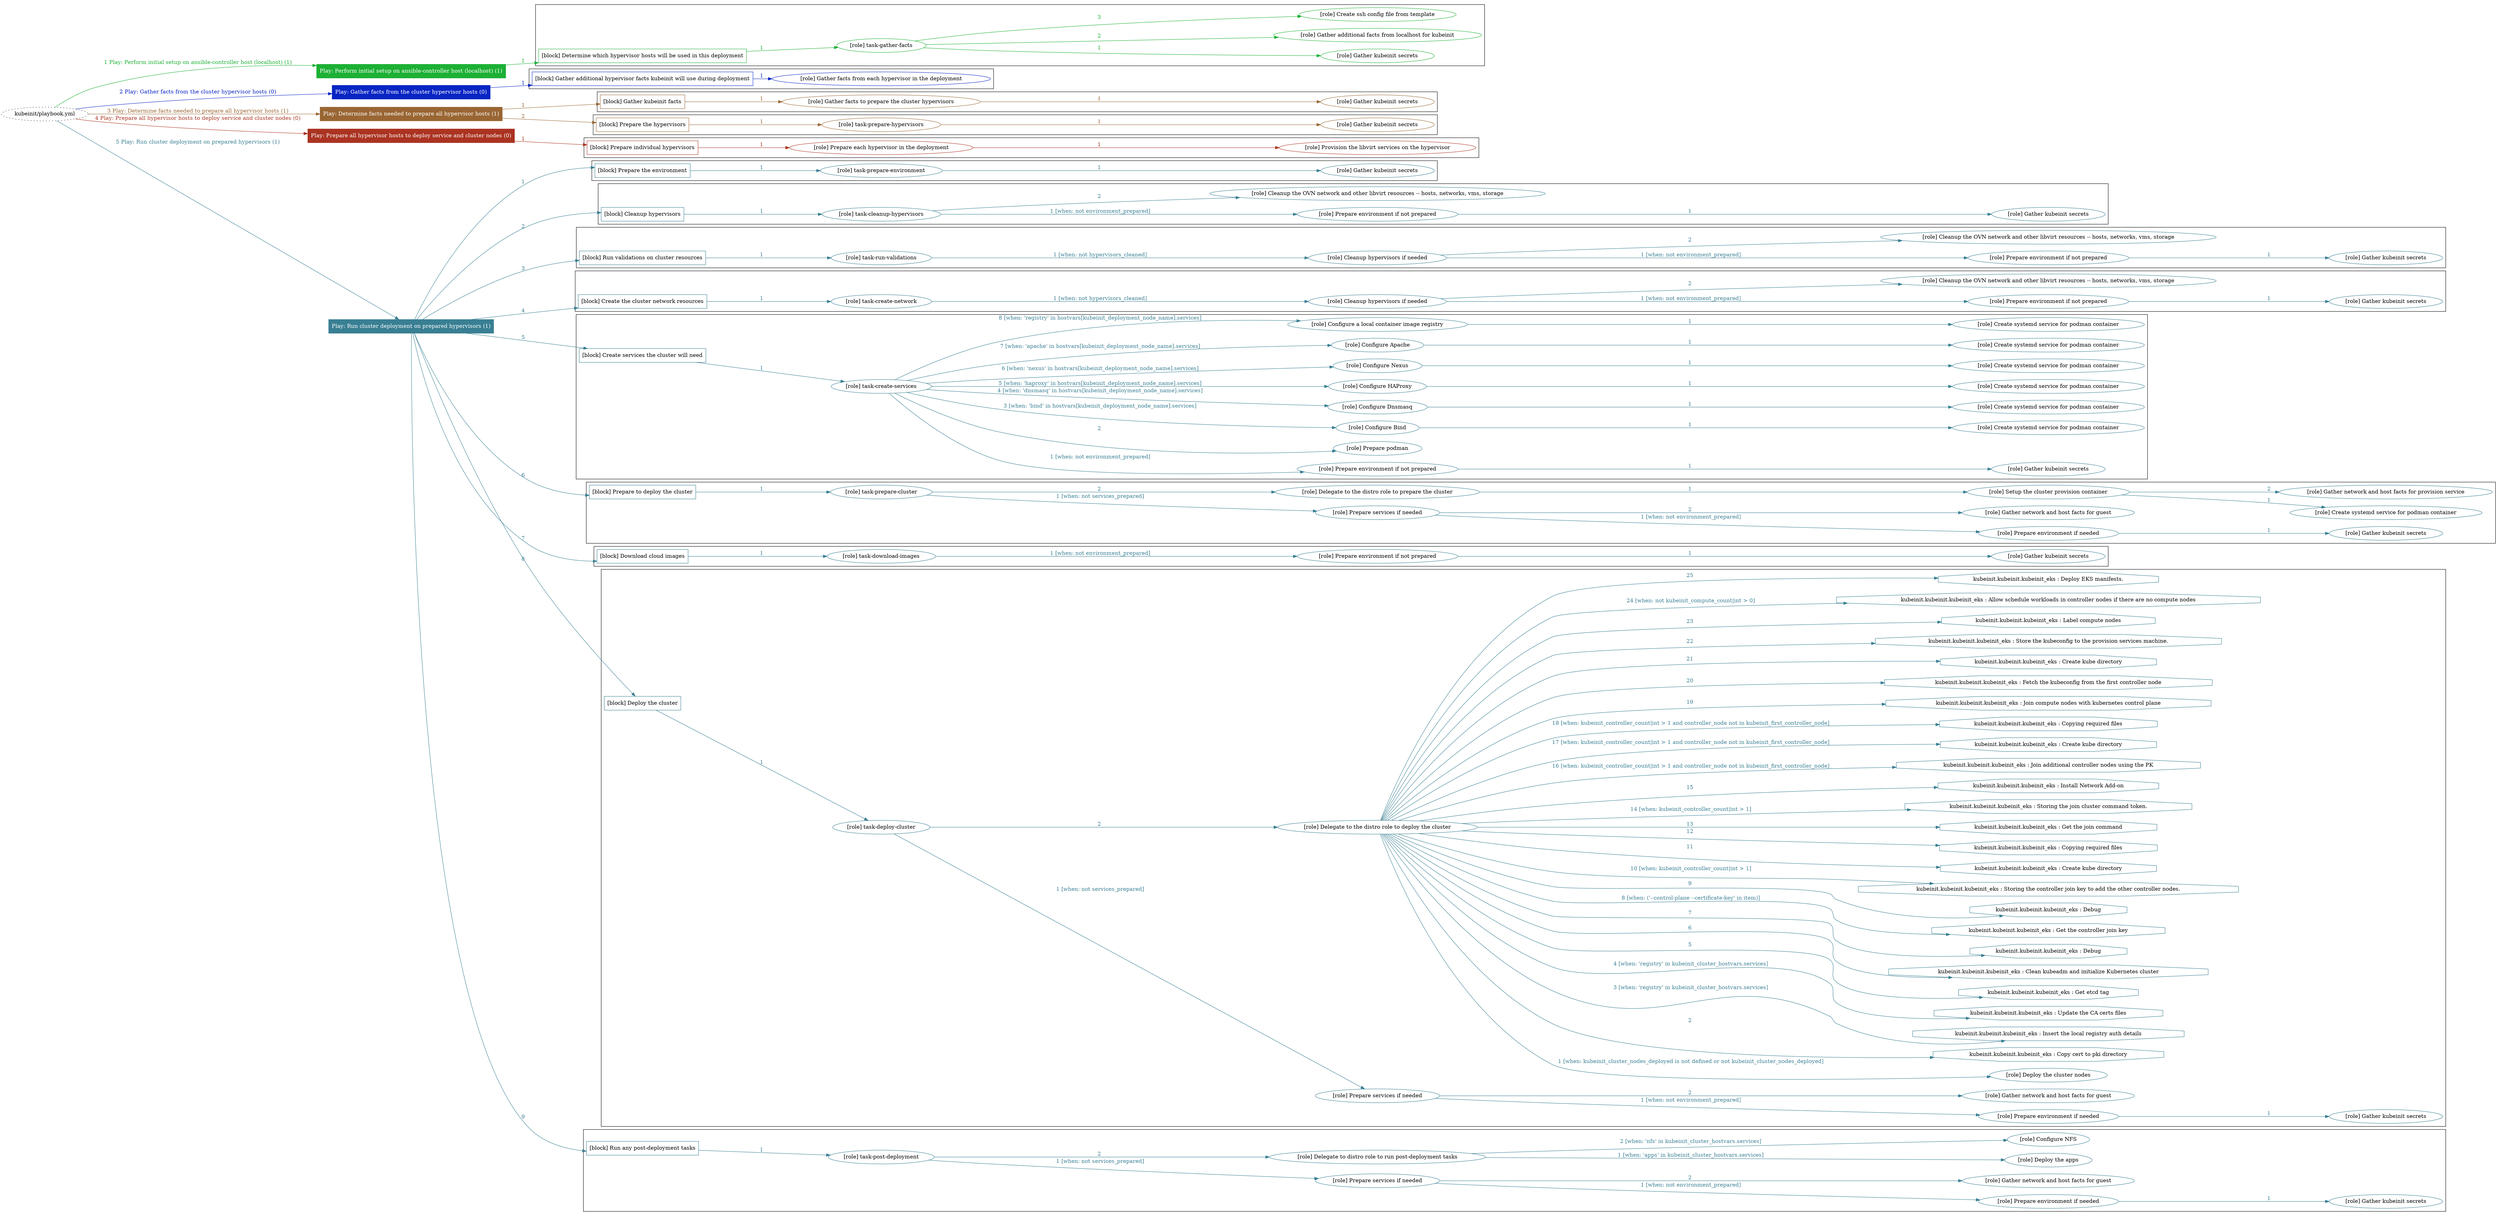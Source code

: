 digraph {
	graph [concentrate=true ordering=in rankdir=LR ratio=fill]
	edge [esep=5 sep=10]
	"kubeinit/playbook.yml" [URL="/home/runner/work/kubeinit/kubeinit/kubeinit/playbook.yml" id=playbook_fd6dfd37 style=dotted]
	"kubeinit/playbook.yml" -> play_24469ebd [label="1 Play: Perform initial setup on ansible-controller host (localhost) (1)" color="#1cb034" fontcolor="#1cb034" id=edge_play_24469ebd labeltooltip="1 Play: Perform initial setup on ansible-controller host (localhost) (1)" tooltip="1 Play: Perform initial setup on ansible-controller host (localhost) (1)"]
	subgraph "Play: Perform initial setup on ansible-controller host (localhost) (1)" {
		play_24469ebd [label="Play: Perform initial setup on ansible-controller host (localhost) (1)" URL="/home/runner/work/kubeinit/kubeinit/kubeinit/playbook.yml" color="#1cb034" fontcolor="#ffffff" id=play_24469ebd shape=box style=filled tooltip=localhost]
		play_24469ebd -> block_7f670a65 [label=1 color="#1cb034" fontcolor="#1cb034" id=edge_block_7f670a65 labeltooltip=1 tooltip=1]
		subgraph cluster_block_7f670a65 {
			block_7f670a65 [label="[block] Determine which hypervisor hosts will be used in this deployment" URL="/home/runner/work/kubeinit/kubeinit/kubeinit/playbook.yml" color="#1cb034" id=block_7f670a65 labeltooltip="Determine which hypervisor hosts will be used in this deployment" shape=box tooltip="Determine which hypervisor hosts will be used in this deployment"]
			block_7f670a65 -> role_4f972302 [label="1 " color="#1cb034" fontcolor="#1cb034" id=edge_role_4f972302 labeltooltip="1 " tooltip="1 "]
			subgraph "task-gather-facts" {
				role_4f972302 [label="[role] task-gather-facts" URL="/home/runner/work/kubeinit/kubeinit/kubeinit/playbook.yml" color="#1cb034" id=role_4f972302 tooltip="task-gather-facts"]
				role_4f972302 -> role_2ecd1cad [label="1 " color="#1cb034" fontcolor="#1cb034" id=edge_role_2ecd1cad labeltooltip="1 " tooltip="1 "]
				subgraph "Gather kubeinit secrets" {
					role_2ecd1cad [label="[role] Gather kubeinit secrets" URL="/home/runner/.ansible/collections/ansible_collections/kubeinit/kubeinit/roles/kubeinit_prepare/tasks/build_hypervisors_group.yml" color="#1cb034" id=role_2ecd1cad tooltip="Gather kubeinit secrets"]
				}
				role_4f972302 -> role_1745a536 [label="2 " color="#1cb034" fontcolor="#1cb034" id=edge_role_1745a536 labeltooltip="2 " tooltip="2 "]
				subgraph "Gather additional facts from localhost for kubeinit" {
					role_1745a536 [label="[role] Gather additional facts from localhost for kubeinit" URL="/home/runner/.ansible/collections/ansible_collections/kubeinit/kubeinit/roles/kubeinit_prepare/tasks/build_hypervisors_group.yml" color="#1cb034" id=role_1745a536 tooltip="Gather additional facts from localhost for kubeinit"]
				}
				role_4f972302 -> role_f6afb91a [label="3 " color="#1cb034" fontcolor="#1cb034" id=edge_role_f6afb91a labeltooltip="3 " tooltip="3 "]
				subgraph "Create ssh config file from template" {
					role_f6afb91a [label="[role] Create ssh config file from template" URL="/home/runner/.ansible/collections/ansible_collections/kubeinit/kubeinit/roles/kubeinit_prepare/tasks/build_hypervisors_group.yml" color="#1cb034" id=role_f6afb91a tooltip="Create ssh config file from template"]
				}
			}
		}
	}
	"kubeinit/playbook.yml" -> play_d7975afb [label="2 Play: Gather facts from the cluster hypervisor hosts (0)" color="#0825c4" fontcolor="#0825c4" id=edge_play_d7975afb labeltooltip="2 Play: Gather facts from the cluster hypervisor hosts (0)" tooltip="2 Play: Gather facts from the cluster hypervisor hosts (0)"]
	subgraph "Play: Gather facts from the cluster hypervisor hosts (0)" {
		play_d7975afb [label="Play: Gather facts from the cluster hypervisor hosts (0)" URL="/home/runner/work/kubeinit/kubeinit/kubeinit/playbook.yml" color="#0825c4" fontcolor="#ffffff" id=play_d7975afb shape=box style=filled tooltip="Play: Gather facts from the cluster hypervisor hosts (0)"]
		play_d7975afb -> block_fb7ec3d8 [label=1 color="#0825c4" fontcolor="#0825c4" id=edge_block_fb7ec3d8 labeltooltip=1 tooltip=1]
		subgraph cluster_block_fb7ec3d8 {
			block_fb7ec3d8 [label="[block] Gather additional hypervisor facts kubeinit will use during deployment" URL="/home/runner/work/kubeinit/kubeinit/kubeinit/playbook.yml" color="#0825c4" id=block_fb7ec3d8 labeltooltip="Gather additional hypervisor facts kubeinit will use during deployment" shape=box tooltip="Gather additional hypervisor facts kubeinit will use during deployment"]
			block_fb7ec3d8 -> role_07b0d2f4 [label="1 " color="#0825c4" fontcolor="#0825c4" id=edge_role_07b0d2f4 labeltooltip="1 " tooltip="1 "]
			subgraph "Gather facts from each hypervisor in the deployment" {
				role_07b0d2f4 [label="[role] Gather facts from each hypervisor in the deployment" URL="/home/runner/work/kubeinit/kubeinit/kubeinit/playbook.yml" color="#0825c4" id=role_07b0d2f4 tooltip="Gather facts from each hypervisor in the deployment"]
			}
		}
	}
	"kubeinit/playbook.yml" -> play_6a4704d6 [label="3 Play: Determine facts needed to prepare all hypervisor hosts (1)" color="#996633" fontcolor="#996633" id=edge_play_6a4704d6 labeltooltip="3 Play: Determine facts needed to prepare all hypervisor hosts (1)" tooltip="3 Play: Determine facts needed to prepare all hypervisor hosts (1)"]
	subgraph "Play: Determine facts needed to prepare all hypervisor hosts (1)" {
		play_6a4704d6 [label="Play: Determine facts needed to prepare all hypervisor hosts (1)" URL="/home/runner/work/kubeinit/kubeinit/kubeinit/playbook.yml" color="#996633" fontcolor="#ffffff" id=play_6a4704d6 shape=box style=filled tooltip=localhost]
		play_6a4704d6 -> block_3596173c [label=1 color="#996633" fontcolor="#996633" id=edge_block_3596173c labeltooltip=1 tooltip=1]
		subgraph cluster_block_3596173c {
			block_3596173c [label="[block] Gather kubeinit facts" URL="/home/runner/work/kubeinit/kubeinit/kubeinit/playbook.yml" color="#996633" id=block_3596173c labeltooltip="Gather kubeinit facts" shape=box tooltip="Gather kubeinit facts"]
			block_3596173c -> role_9f4cd4bf [label="1 " color="#996633" fontcolor="#996633" id=edge_role_9f4cd4bf labeltooltip="1 " tooltip="1 "]
			subgraph "Gather facts to prepare the cluster hypervisors" {
				role_9f4cd4bf [label="[role] Gather facts to prepare the cluster hypervisors" URL="/home/runner/work/kubeinit/kubeinit/kubeinit/playbook.yml" color="#996633" id=role_9f4cd4bf tooltip="Gather facts to prepare the cluster hypervisors"]
				role_9f4cd4bf -> role_fd083bf8 [label="1 " color="#996633" fontcolor="#996633" id=edge_role_fd083bf8 labeltooltip="1 " tooltip="1 "]
				subgraph "Gather kubeinit secrets" {
					role_fd083bf8 [label="[role] Gather kubeinit secrets" URL="/home/runner/.ansible/collections/ansible_collections/kubeinit/kubeinit/roles/kubeinit_prepare/tasks/gather_kubeinit_facts.yml" color="#996633" id=role_fd083bf8 tooltip="Gather kubeinit secrets"]
				}
			}
		}
		play_6a4704d6 -> block_865fca3b [label=2 color="#996633" fontcolor="#996633" id=edge_block_865fca3b labeltooltip=2 tooltip=2]
		subgraph cluster_block_865fca3b {
			block_865fca3b [label="[block] Prepare the hypervisors" URL="/home/runner/work/kubeinit/kubeinit/kubeinit/playbook.yml" color="#996633" id=block_865fca3b labeltooltip="Prepare the hypervisors" shape=box tooltip="Prepare the hypervisors"]
			block_865fca3b -> role_26fa475f [label="1 " color="#996633" fontcolor="#996633" id=edge_role_26fa475f labeltooltip="1 " tooltip="1 "]
			subgraph "task-prepare-hypervisors" {
				role_26fa475f [label="[role] task-prepare-hypervisors" URL="/home/runner/work/kubeinit/kubeinit/kubeinit/playbook.yml" color="#996633" id=role_26fa475f tooltip="task-prepare-hypervisors"]
				role_26fa475f -> role_59bd0d6d [label="1 " color="#996633" fontcolor="#996633" id=edge_role_59bd0d6d labeltooltip="1 " tooltip="1 "]
				subgraph "Gather kubeinit secrets" {
					role_59bd0d6d [label="[role] Gather kubeinit secrets" URL="/home/runner/.ansible/collections/ansible_collections/kubeinit/kubeinit/roles/kubeinit_prepare/tasks/gather_kubeinit_facts.yml" color="#996633" id=role_59bd0d6d tooltip="Gather kubeinit secrets"]
				}
			}
		}
	}
	"kubeinit/playbook.yml" -> play_ab2800b9 [label="4 Play: Prepare all hypervisor hosts to deploy service and cluster nodes (0)" color="#ab3321" fontcolor="#ab3321" id=edge_play_ab2800b9 labeltooltip="4 Play: Prepare all hypervisor hosts to deploy service and cluster nodes (0)" tooltip="4 Play: Prepare all hypervisor hosts to deploy service and cluster nodes (0)"]
	subgraph "Play: Prepare all hypervisor hosts to deploy service and cluster nodes (0)" {
		play_ab2800b9 [label="Play: Prepare all hypervisor hosts to deploy service and cluster nodes (0)" URL="/home/runner/work/kubeinit/kubeinit/kubeinit/playbook.yml" color="#ab3321" fontcolor="#ffffff" id=play_ab2800b9 shape=box style=filled tooltip="Play: Prepare all hypervisor hosts to deploy service and cluster nodes (0)"]
		play_ab2800b9 -> block_714f99d9 [label=1 color="#ab3321" fontcolor="#ab3321" id=edge_block_714f99d9 labeltooltip=1 tooltip=1]
		subgraph cluster_block_714f99d9 {
			block_714f99d9 [label="[block] Prepare individual hypervisors" URL="/home/runner/work/kubeinit/kubeinit/kubeinit/playbook.yml" color="#ab3321" id=block_714f99d9 labeltooltip="Prepare individual hypervisors" shape=box tooltip="Prepare individual hypervisors"]
			block_714f99d9 -> role_9ebc65e0 [label="1 " color="#ab3321" fontcolor="#ab3321" id=edge_role_9ebc65e0 labeltooltip="1 " tooltip="1 "]
			subgraph "Prepare each hypervisor in the deployment" {
				role_9ebc65e0 [label="[role] Prepare each hypervisor in the deployment" URL="/home/runner/work/kubeinit/kubeinit/kubeinit/playbook.yml" color="#ab3321" id=role_9ebc65e0 tooltip="Prepare each hypervisor in the deployment"]
				role_9ebc65e0 -> role_e77a1509 [label="1 " color="#ab3321" fontcolor="#ab3321" id=edge_role_e77a1509 labeltooltip="1 " tooltip="1 "]
				subgraph "Provision the libvirt services on the hypervisor" {
					role_e77a1509 [label="[role] Provision the libvirt services on the hypervisor" URL="/home/runner/.ansible/collections/ansible_collections/kubeinit/kubeinit/roles/kubeinit_prepare/tasks/prepare_hypervisor.yml" color="#ab3321" id=role_e77a1509 tooltip="Provision the libvirt services on the hypervisor"]
				}
			}
		}
	}
	"kubeinit/playbook.yml" -> play_14ae78c3 [label="5 Play: Run cluster deployment on prepared hypervisors (1)" color="#397f93" fontcolor="#397f93" id=edge_play_14ae78c3 labeltooltip="5 Play: Run cluster deployment on prepared hypervisors (1)" tooltip="5 Play: Run cluster deployment on prepared hypervisors (1)"]
	subgraph "Play: Run cluster deployment on prepared hypervisors (1)" {
		play_14ae78c3 [label="Play: Run cluster deployment on prepared hypervisors (1)" URL="/home/runner/work/kubeinit/kubeinit/kubeinit/playbook.yml" color="#397f93" fontcolor="#ffffff" id=play_14ae78c3 shape=box style=filled tooltip=localhost]
		play_14ae78c3 -> block_a85eb004 [label=1 color="#397f93" fontcolor="#397f93" id=edge_block_a85eb004 labeltooltip=1 tooltip=1]
		subgraph cluster_block_a85eb004 {
			block_a85eb004 [label="[block] Prepare the environment" URL="/home/runner/work/kubeinit/kubeinit/kubeinit/playbook.yml" color="#397f93" id=block_a85eb004 labeltooltip="Prepare the environment" shape=box tooltip="Prepare the environment"]
			block_a85eb004 -> role_d5bc34b3 [label="1 " color="#397f93" fontcolor="#397f93" id=edge_role_d5bc34b3 labeltooltip="1 " tooltip="1 "]
			subgraph "task-prepare-environment" {
				role_d5bc34b3 [label="[role] task-prepare-environment" URL="/home/runner/work/kubeinit/kubeinit/kubeinit/playbook.yml" color="#397f93" id=role_d5bc34b3 tooltip="task-prepare-environment"]
				role_d5bc34b3 -> role_5bea955f [label="1 " color="#397f93" fontcolor="#397f93" id=edge_role_5bea955f labeltooltip="1 " tooltip="1 "]
				subgraph "Gather kubeinit secrets" {
					role_5bea955f [label="[role] Gather kubeinit secrets" URL="/home/runner/.ansible/collections/ansible_collections/kubeinit/kubeinit/roles/kubeinit_prepare/tasks/gather_kubeinit_facts.yml" color="#397f93" id=role_5bea955f tooltip="Gather kubeinit secrets"]
				}
			}
		}
		play_14ae78c3 -> block_68038bc2 [label=2 color="#397f93" fontcolor="#397f93" id=edge_block_68038bc2 labeltooltip=2 tooltip=2]
		subgraph cluster_block_68038bc2 {
			block_68038bc2 [label="[block] Cleanup hypervisors" URL="/home/runner/work/kubeinit/kubeinit/kubeinit/playbook.yml" color="#397f93" id=block_68038bc2 labeltooltip="Cleanup hypervisors" shape=box tooltip="Cleanup hypervisors"]
			block_68038bc2 -> role_616fe565 [label="1 " color="#397f93" fontcolor="#397f93" id=edge_role_616fe565 labeltooltip="1 " tooltip="1 "]
			subgraph "task-cleanup-hypervisors" {
				role_616fe565 [label="[role] task-cleanup-hypervisors" URL="/home/runner/work/kubeinit/kubeinit/kubeinit/playbook.yml" color="#397f93" id=role_616fe565 tooltip="task-cleanup-hypervisors"]
				role_616fe565 -> role_b0da8a5e [label="1 [when: not environment_prepared]" color="#397f93" fontcolor="#397f93" id=edge_role_b0da8a5e labeltooltip="1 [when: not environment_prepared]" tooltip="1 [when: not environment_prepared]"]
				subgraph "Prepare environment if not prepared" {
					role_b0da8a5e [label="[role] Prepare environment if not prepared" URL="/home/runner/.ansible/collections/ansible_collections/kubeinit/kubeinit/roles/kubeinit_prepare/tasks/cleanup_hypervisors.yml" color="#397f93" id=role_b0da8a5e tooltip="Prepare environment if not prepared"]
					role_b0da8a5e -> role_9e29b3f9 [label="1 " color="#397f93" fontcolor="#397f93" id=edge_role_9e29b3f9 labeltooltip="1 " tooltip="1 "]
					subgraph "Gather kubeinit secrets" {
						role_9e29b3f9 [label="[role] Gather kubeinit secrets" URL="/home/runner/.ansible/collections/ansible_collections/kubeinit/kubeinit/roles/kubeinit_prepare/tasks/gather_kubeinit_facts.yml" color="#397f93" id=role_9e29b3f9 tooltip="Gather kubeinit secrets"]
					}
				}
				role_616fe565 -> role_cf6e6398 [label="2 " color="#397f93" fontcolor="#397f93" id=edge_role_cf6e6398 labeltooltip="2 " tooltip="2 "]
				subgraph "Cleanup the OVN network and other libvirt resources -- hosts, networks, vms, storage" {
					role_cf6e6398 [label="[role] Cleanup the OVN network and other libvirt resources -- hosts, networks, vms, storage" URL="/home/runner/.ansible/collections/ansible_collections/kubeinit/kubeinit/roles/kubeinit_prepare/tasks/cleanup_hypervisors.yml" color="#397f93" id=role_cf6e6398 tooltip="Cleanup the OVN network and other libvirt resources -- hosts, networks, vms, storage"]
				}
			}
		}
		play_14ae78c3 -> block_2bd19c2f [label=3 color="#397f93" fontcolor="#397f93" id=edge_block_2bd19c2f labeltooltip=3 tooltip=3]
		subgraph cluster_block_2bd19c2f {
			block_2bd19c2f [label="[block] Run validations on cluster resources" URL="/home/runner/work/kubeinit/kubeinit/kubeinit/playbook.yml" color="#397f93" id=block_2bd19c2f labeltooltip="Run validations on cluster resources" shape=box tooltip="Run validations on cluster resources"]
			block_2bd19c2f -> role_c1f00afc [label="1 " color="#397f93" fontcolor="#397f93" id=edge_role_c1f00afc labeltooltip="1 " tooltip="1 "]
			subgraph "task-run-validations" {
				role_c1f00afc [label="[role] task-run-validations" URL="/home/runner/work/kubeinit/kubeinit/kubeinit/playbook.yml" color="#397f93" id=role_c1f00afc tooltip="task-run-validations"]
				role_c1f00afc -> role_d367f7da [label="1 [when: not hypervisors_cleaned]" color="#397f93" fontcolor="#397f93" id=edge_role_d367f7da labeltooltip="1 [when: not hypervisors_cleaned]" tooltip="1 [when: not hypervisors_cleaned]"]
				subgraph "Cleanup hypervisors if needed" {
					role_d367f7da [label="[role] Cleanup hypervisors if needed" URL="/home/runner/.ansible/collections/ansible_collections/kubeinit/kubeinit/roles/kubeinit_validations/tasks/main.yml" color="#397f93" id=role_d367f7da tooltip="Cleanup hypervisors if needed"]
					role_d367f7da -> role_813d3ba8 [label="1 [when: not environment_prepared]" color="#397f93" fontcolor="#397f93" id=edge_role_813d3ba8 labeltooltip="1 [when: not environment_prepared]" tooltip="1 [when: not environment_prepared]"]
					subgraph "Prepare environment if not prepared" {
						role_813d3ba8 [label="[role] Prepare environment if not prepared" URL="/home/runner/.ansible/collections/ansible_collections/kubeinit/kubeinit/roles/kubeinit_prepare/tasks/cleanup_hypervisors.yml" color="#397f93" id=role_813d3ba8 tooltip="Prepare environment if not prepared"]
						role_813d3ba8 -> role_d90d77e9 [label="1 " color="#397f93" fontcolor="#397f93" id=edge_role_d90d77e9 labeltooltip="1 " tooltip="1 "]
						subgraph "Gather kubeinit secrets" {
							role_d90d77e9 [label="[role] Gather kubeinit secrets" URL="/home/runner/.ansible/collections/ansible_collections/kubeinit/kubeinit/roles/kubeinit_prepare/tasks/gather_kubeinit_facts.yml" color="#397f93" id=role_d90d77e9 tooltip="Gather kubeinit secrets"]
						}
					}
					role_d367f7da -> role_fe63628a [label="2 " color="#397f93" fontcolor="#397f93" id=edge_role_fe63628a labeltooltip="2 " tooltip="2 "]
					subgraph "Cleanup the OVN network and other libvirt resources -- hosts, networks, vms, storage" {
						role_fe63628a [label="[role] Cleanup the OVN network and other libvirt resources -- hosts, networks, vms, storage" URL="/home/runner/.ansible/collections/ansible_collections/kubeinit/kubeinit/roles/kubeinit_prepare/tasks/cleanup_hypervisors.yml" color="#397f93" id=role_fe63628a tooltip="Cleanup the OVN network and other libvirt resources -- hosts, networks, vms, storage"]
					}
				}
			}
		}
		play_14ae78c3 -> block_ad8f4928 [label=4 color="#397f93" fontcolor="#397f93" id=edge_block_ad8f4928 labeltooltip=4 tooltip=4]
		subgraph cluster_block_ad8f4928 {
			block_ad8f4928 [label="[block] Create the cluster network resources" URL="/home/runner/work/kubeinit/kubeinit/kubeinit/playbook.yml" color="#397f93" id=block_ad8f4928 labeltooltip="Create the cluster network resources" shape=box tooltip="Create the cluster network resources"]
			block_ad8f4928 -> role_99d1095d [label="1 " color="#397f93" fontcolor="#397f93" id=edge_role_99d1095d labeltooltip="1 " tooltip="1 "]
			subgraph "task-create-network" {
				role_99d1095d [label="[role] task-create-network" URL="/home/runner/work/kubeinit/kubeinit/kubeinit/playbook.yml" color="#397f93" id=role_99d1095d tooltip="task-create-network"]
				role_99d1095d -> role_1302f988 [label="1 [when: not hypervisors_cleaned]" color="#397f93" fontcolor="#397f93" id=edge_role_1302f988 labeltooltip="1 [when: not hypervisors_cleaned]" tooltip="1 [when: not hypervisors_cleaned]"]
				subgraph "Cleanup hypervisors if needed" {
					role_1302f988 [label="[role] Cleanup hypervisors if needed" URL="/home/runner/.ansible/collections/ansible_collections/kubeinit/kubeinit/roles/kubeinit_libvirt/tasks/create_network.yml" color="#397f93" id=role_1302f988 tooltip="Cleanup hypervisors if needed"]
					role_1302f988 -> role_12345821 [label="1 [when: not environment_prepared]" color="#397f93" fontcolor="#397f93" id=edge_role_12345821 labeltooltip="1 [when: not environment_prepared]" tooltip="1 [when: not environment_prepared]"]
					subgraph "Prepare environment if not prepared" {
						role_12345821 [label="[role] Prepare environment if not prepared" URL="/home/runner/.ansible/collections/ansible_collections/kubeinit/kubeinit/roles/kubeinit_prepare/tasks/cleanup_hypervisors.yml" color="#397f93" id=role_12345821 tooltip="Prepare environment if not prepared"]
						role_12345821 -> role_2be13251 [label="1 " color="#397f93" fontcolor="#397f93" id=edge_role_2be13251 labeltooltip="1 " tooltip="1 "]
						subgraph "Gather kubeinit secrets" {
							role_2be13251 [label="[role] Gather kubeinit secrets" URL="/home/runner/.ansible/collections/ansible_collections/kubeinit/kubeinit/roles/kubeinit_prepare/tasks/gather_kubeinit_facts.yml" color="#397f93" id=role_2be13251 tooltip="Gather kubeinit secrets"]
						}
					}
					role_1302f988 -> role_c3abbc84 [label="2 " color="#397f93" fontcolor="#397f93" id=edge_role_c3abbc84 labeltooltip="2 " tooltip="2 "]
					subgraph "Cleanup the OVN network and other libvirt resources -- hosts, networks, vms, storage" {
						role_c3abbc84 [label="[role] Cleanup the OVN network and other libvirt resources -- hosts, networks, vms, storage" URL="/home/runner/.ansible/collections/ansible_collections/kubeinit/kubeinit/roles/kubeinit_prepare/tasks/cleanup_hypervisors.yml" color="#397f93" id=role_c3abbc84 tooltip="Cleanup the OVN network and other libvirt resources -- hosts, networks, vms, storage"]
					}
				}
			}
		}
		play_14ae78c3 -> block_398e11a7 [label=5 color="#397f93" fontcolor="#397f93" id=edge_block_398e11a7 labeltooltip=5 tooltip=5]
		subgraph cluster_block_398e11a7 {
			block_398e11a7 [label="[block] Create services the cluster will need" URL="/home/runner/work/kubeinit/kubeinit/kubeinit/playbook.yml" color="#397f93" id=block_398e11a7 labeltooltip="Create services the cluster will need" shape=box tooltip="Create services the cluster will need"]
			block_398e11a7 -> role_f40f5ed3 [label="1 " color="#397f93" fontcolor="#397f93" id=edge_role_f40f5ed3 labeltooltip="1 " tooltip="1 "]
			subgraph "task-create-services" {
				role_f40f5ed3 [label="[role] task-create-services" URL="/home/runner/work/kubeinit/kubeinit/kubeinit/playbook.yml" color="#397f93" id=role_f40f5ed3 tooltip="task-create-services"]
				role_f40f5ed3 -> role_dbfc89b5 [label="1 [when: not environment_prepared]" color="#397f93" fontcolor="#397f93" id=edge_role_dbfc89b5 labeltooltip="1 [when: not environment_prepared]" tooltip="1 [when: not environment_prepared]"]
				subgraph "Prepare environment if not prepared" {
					role_dbfc89b5 [label="[role] Prepare environment if not prepared" URL="/home/runner/.ansible/collections/ansible_collections/kubeinit/kubeinit/roles/kubeinit_services/tasks/main.yml" color="#397f93" id=role_dbfc89b5 tooltip="Prepare environment if not prepared"]
					role_dbfc89b5 -> role_bbbdf428 [label="1 " color="#397f93" fontcolor="#397f93" id=edge_role_bbbdf428 labeltooltip="1 " tooltip="1 "]
					subgraph "Gather kubeinit secrets" {
						role_bbbdf428 [label="[role] Gather kubeinit secrets" URL="/home/runner/.ansible/collections/ansible_collections/kubeinit/kubeinit/roles/kubeinit_prepare/tasks/gather_kubeinit_facts.yml" color="#397f93" id=role_bbbdf428 tooltip="Gather kubeinit secrets"]
					}
				}
				role_f40f5ed3 -> role_cc87ea78 [label="2 " color="#397f93" fontcolor="#397f93" id=edge_role_cc87ea78 labeltooltip="2 " tooltip="2 "]
				subgraph "Prepare podman" {
					role_cc87ea78 [label="[role] Prepare podman" URL="/home/runner/.ansible/collections/ansible_collections/kubeinit/kubeinit/roles/kubeinit_services/tasks/00_create_service_pod.yml" color="#397f93" id=role_cc87ea78 tooltip="Prepare podman"]
				}
				role_f40f5ed3 -> role_ab78c78e [label="3 [when: 'bind' in hostvars[kubeinit_deployment_node_name].services]" color="#397f93" fontcolor="#397f93" id=edge_role_ab78c78e labeltooltip="3 [when: 'bind' in hostvars[kubeinit_deployment_node_name].services]" tooltip="3 [when: 'bind' in hostvars[kubeinit_deployment_node_name].services]"]
				subgraph "Configure Bind" {
					role_ab78c78e [label="[role] Configure Bind" URL="/home/runner/.ansible/collections/ansible_collections/kubeinit/kubeinit/roles/kubeinit_services/tasks/start_services_containers.yml" color="#397f93" id=role_ab78c78e tooltip="Configure Bind"]
					role_ab78c78e -> role_bd657324 [label="1 " color="#397f93" fontcolor="#397f93" id=edge_role_bd657324 labeltooltip="1 " tooltip="1 "]
					subgraph "Create systemd service for podman container" {
						role_bd657324 [label="[role] Create systemd service for podman container" URL="/home/runner/.ansible/collections/ansible_collections/kubeinit/kubeinit/roles/kubeinit_bind/tasks/main.yml" color="#397f93" id=role_bd657324 tooltip="Create systemd service for podman container"]
					}
				}
				role_f40f5ed3 -> role_81a6a92b [label="4 [when: 'dnsmasq' in hostvars[kubeinit_deployment_node_name].services]" color="#397f93" fontcolor="#397f93" id=edge_role_81a6a92b labeltooltip="4 [when: 'dnsmasq' in hostvars[kubeinit_deployment_node_name].services]" tooltip="4 [when: 'dnsmasq' in hostvars[kubeinit_deployment_node_name].services]"]
				subgraph "Configure Dnsmasq" {
					role_81a6a92b [label="[role] Configure Dnsmasq" URL="/home/runner/.ansible/collections/ansible_collections/kubeinit/kubeinit/roles/kubeinit_services/tasks/start_services_containers.yml" color="#397f93" id=role_81a6a92b tooltip="Configure Dnsmasq"]
					role_81a6a92b -> role_6f463d3e [label="1 " color="#397f93" fontcolor="#397f93" id=edge_role_6f463d3e labeltooltip="1 " tooltip="1 "]
					subgraph "Create systemd service for podman container" {
						role_6f463d3e [label="[role] Create systemd service for podman container" URL="/home/runner/.ansible/collections/ansible_collections/kubeinit/kubeinit/roles/kubeinit_dnsmasq/tasks/main.yml" color="#397f93" id=role_6f463d3e tooltip="Create systemd service for podman container"]
					}
				}
				role_f40f5ed3 -> role_f01dc735 [label="5 [when: 'haproxy' in hostvars[kubeinit_deployment_node_name].services]" color="#397f93" fontcolor="#397f93" id=edge_role_f01dc735 labeltooltip="5 [when: 'haproxy' in hostvars[kubeinit_deployment_node_name].services]" tooltip="5 [when: 'haproxy' in hostvars[kubeinit_deployment_node_name].services]"]
				subgraph "Configure HAProxy" {
					role_f01dc735 [label="[role] Configure HAProxy" URL="/home/runner/.ansible/collections/ansible_collections/kubeinit/kubeinit/roles/kubeinit_services/tasks/start_services_containers.yml" color="#397f93" id=role_f01dc735 tooltip="Configure HAProxy"]
					role_f01dc735 -> role_27374124 [label="1 " color="#397f93" fontcolor="#397f93" id=edge_role_27374124 labeltooltip="1 " tooltip="1 "]
					subgraph "Create systemd service for podman container" {
						role_27374124 [label="[role] Create systemd service for podman container" URL="/home/runner/.ansible/collections/ansible_collections/kubeinit/kubeinit/roles/kubeinit_haproxy/tasks/main.yml" color="#397f93" id=role_27374124 tooltip="Create systemd service for podman container"]
					}
				}
				role_f40f5ed3 -> role_71d3f9d3 [label="6 [when: 'nexus' in hostvars[kubeinit_deployment_node_name].services]" color="#397f93" fontcolor="#397f93" id=edge_role_71d3f9d3 labeltooltip="6 [when: 'nexus' in hostvars[kubeinit_deployment_node_name].services]" tooltip="6 [when: 'nexus' in hostvars[kubeinit_deployment_node_name].services]"]
				subgraph "Configure Nexus" {
					role_71d3f9d3 [label="[role] Configure Nexus" URL="/home/runner/.ansible/collections/ansible_collections/kubeinit/kubeinit/roles/kubeinit_services/tasks/start_services_containers.yml" color="#397f93" id=role_71d3f9d3 tooltip="Configure Nexus"]
					role_71d3f9d3 -> role_29b39833 [label="1 " color="#397f93" fontcolor="#397f93" id=edge_role_29b39833 labeltooltip="1 " tooltip="1 "]
					subgraph "Create systemd service for podman container" {
						role_29b39833 [label="[role] Create systemd service for podman container" URL="/home/runner/.ansible/collections/ansible_collections/kubeinit/kubeinit/roles/kubeinit_nexus/tasks/main.yml" color="#397f93" id=role_29b39833 tooltip="Create systemd service for podman container"]
					}
				}
				role_f40f5ed3 -> role_a674abb0 [label="7 [when: 'apache' in hostvars[kubeinit_deployment_node_name].services]" color="#397f93" fontcolor="#397f93" id=edge_role_a674abb0 labeltooltip="7 [when: 'apache' in hostvars[kubeinit_deployment_node_name].services]" tooltip="7 [when: 'apache' in hostvars[kubeinit_deployment_node_name].services]"]
				subgraph "Configure Apache" {
					role_a674abb0 [label="[role] Configure Apache" URL="/home/runner/.ansible/collections/ansible_collections/kubeinit/kubeinit/roles/kubeinit_services/tasks/start_services_containers.yml" color="#397f93" id=role_a674abb0 tooltip="Configure Apache"]
					role_a674abb0 -> role_4fbe61c2 [label="1 " color="#397f93" fontcolor="#397f93" id=edge_role_4fbe61c2 labeltooltip="1 " tooltip="1 "]
					subgraph "Create systemd service for podman container" {
						role_4fbe61c2 [label="[role] Create systemd service for podman container" URL="/home/runner/.ansible/collections/ansible_collections/kubeinit/kubeinit/roles/kubeinit_apache/tasks/main.yml" color="#397f93" id=role_4fbe61c2 tooltip="Create systemd service for podman container"]
					}
				}
				role_f40f5ed3 -> role_5644316d [label="8 [when: 'registry' in hostvars[kubeinit_deployment_node_name].services]" color="#397f93" fontcolor="#397f93" id=edge_role_5644316d labeltooltip="8 [when: 'registry' in hostvars[kubeinit_deployment_node_name].services]" tooltip="8 [when: 'registry' in hostvars[kubeinit_deployment_node_name].services]"]
				subgraph "Configure a local container image registry" {
					role_5644316d [label="[role] Configure a local container image registry" URL="/home/runner/.ansible/collections/ansible_collections/kubeinit/kubeinit/roles/kubeinit_services/tasks/start_services_containers.yml" color="#397f93" id=role_5644316d tooltip="Configure a local container image registry"]
					role_5644316d -> role_f66dfb0d [label="1 " color="#397f93" fontcolor="#397f93" id=edge_role_f66dfb0d labeltooltip="1 " tooltip="1 "]
					subgraph "Create systemd service for podman container" {
						role_f66dfb0d [label="[role] Create systemd service for podman container" URL="/home/runner/.ansible/collections/ansible_collections/kubeinit/kubeinit/roles/kubeinit_registry/tasks/main.yml" color="#397f93" id=role_f66dfb0d tooltip="Create systemd service for podman container"]
					}
				}
			}
		}
		play_14ae78c3 -> block_2caabd85 [label=6 color="#397f93" fontcolor="#397f93" id=edge_block_2caabd85 labeltooltip=6 tooltip=6]
		subgraph cluster_block_2caabd85 {
			block_2caabd85 [label="[block] Prepare to deploy the cluster" URL="/home/runner/work/kubeinit/kubeinit/kubeinit/playbook.yml" color="#397f93" id=block_2caabd85 labeltooltip="Prepare to deploy the cluster" shape=box tooltip="Prepare to deploy the cluster"]
			block_2caabd85 -> role_7a3b4c4a [label="1 " color="#397f93" fontcolor="#397f93" id=edge_role_7a3b4c4a labeltooltip="1 " tooltip="1 "]
			subgraph "task-prepare-cluster" {
				role_7a3b4c4a [label="[role] task-prepare-cluster" URL="/home/runner/work/kubeinit/kubeinit/kubeinit/playbook.yml" color="#397f93" id=role_7a3b4c4a tooltip="task-prepare-cluster"]
				role_7a3b4c4a -> role_010b884d [label="1 [when: not services_prepared]" color="#397f93" fontcolor="#397f93" id=edge_role_010b884d labeltooltip="1 [when: not services_prepared]" tooltip="1 [when: not services_prepared]"]
				subgraph "Prepare services if needed" {
					role_010b884d [label="[role] Prepare services if needed" URL="/home/runner/.ansible/collections/ansible_collections/kubeinit/kubeinit/roles/kubeinit_prepare/tasks/prepare_cluster.yml" color="#397f93" id=role_010b884d tooltip="Prepare services if needed"]
					role_010b884d -> role_ba11a374 [label="1 [when: not environment_prepared]" color="#397f93" fontcolor="#397f93" id=edge_role_ba11a374 labeltooltip="1 [when: not environment_prepared]" tooltip="1 [when: not environment_prepared]"]
					subgraph "Prepare environment if needed" {
						role_ba11a374 [label="[role] Prepare environment if needed" URL="/home/runner/.ansible/collections/ansible_collections/kubeinit/kubeinit/roles/kubeinit_services/tasks/prepare_services.yml" color="#397f93" id=role_ba11a374 tooltip="Prepare environment if needed"]
						role_ba11a374 -> role_e9cb5b32 [label="1 " color="#397f93" fontcolor="#397f93" id=edge_role_e9cb5b32 labeltooltip="1 " tooltip="1 "]
						subgraph "Gather kubeinit secrets" {
							role_e9cb5b32 [label="[role] Gather kubeinit secrets" URL="/home/runner/.ansible/collections/ansible_collections/kubeinit/kubeinit/roles/kubeinit_prepare/tasks/gather_kubeinit_facts.yml" color="#397f93" id=role_e9cb5b32 tooltip="Gather kubeinit secrets"]
						}
					}
					role_010b884d -> role_4065f61c [label="2 " color="#397f93" fontcolor="#397f93" id=edge_role_4065f61c labeltooltip="2 " tooltip="2 "]
					subgraph "Gather network and host facts for guest" {
						role_4065f61c [label="[role] Gather network and host facts for guest" URL="/home/runner/.ansible/collections/ansible_collections/kubeinit/kubeinit/roles/kubeinit_services/tasks/prepare_services.yml" color="#397f93" id=role_4065f61c tooltip="Gather network and host facts for guest"]
					}
				}
				role_7a3b4c4a -> role_c514537a [label="2 " color="#397f93" fontcolor="#397f93" id=edge_role_c514537a labeltooltip="2 " tooltip="2 "]
				subgraph "Delegate to the distro role to prepare the cluster" {
					role_c514537a [label="[role] Delegate to the distro role to prepare the cluster" URL="/home/runner/.ansible/collections/ansible_collections/kubeinit/kubeinit/roles/kubeinit_prepare/tasks/prepare_cluster.yml" color="#397f93" id=role_c514537a tooltip="Delegate to the distro role to prepare the cluster"]
					role_c514537a -> role_99b04b78 [label="1 " color="#397f93" fontcolor="#397f93" id=edge_role_99b04b78 labeltooltip="1 " tooltip="1 "]
					subgraph "Setup the cluster provision container" {
						role_99b04b78 [label="[role] Setup the cluster provision container" URL="/home/runner/.ansible/collections/ansible_collections/kubeinit/kubeinit/roles/kubeinit_eks/tasks/prepare_cluster.yml" color="#397f93" id=role_99b04b78 tooltip="Setup the cluster provision container"]
						role_99b04b78 -> role_545f7460 [label="1 " color="#397f93" fontcolor="#397f93" id=edge_role_545f7460 labeltooltip="1 " tooltip="1 "]
						subgraph "Create systemd service for podman container" {
							role_545f7460 [label="[role] Create systemd service for podman container" URL="/home/runner/.ansible/collections/ansible_collections/kubeinit/kubeinit/roles/kubeinit_services/tasks/create_provision_container.yml" color="#397f93" id=role_545f7460 tooltip="Create systemd service for podman container"]
						}
						role_99b04b78 -> role_ac518637 [label="2 " color="#397f93" fontcolor="#397f93" id=edge_role_ac518637 labeltooltip="2 " tooltip="2 "]
						subgraph "Gather network and host facts for provision service" {
							role_ac518637 [label="[role] Gather network and host facts for provision service" URL="/home/runner/.ansible/collections/ansible_collections/kubeinit/kubeinit/roles/kubeinit_services/tasks/create_provision_container.yml" color="#397f93" id=role_ac518637 tooltip="Gather network and host facts for provision service"]
						}
					}
				}
			}
		}
		play_14ae78c3 -> block_785729c9 [label=7 color="#397f93" fontcolor="#397f93" id=edge_block_785729c9 labeltooltip=7 tooltip=7]
		subgraph cluster_block_785729c9 {
			block_785729c9 [label="[block] Download cloud images" URL="/home/runner/work/kubeinit/kubeinit/kubeinit/playbook.yml" color="#397f93" id=block_785729c9 labeltooltip="Download cloud images" shape=box tooltip="Download cloud images"]
			block_785729c9 -> role_d8775608 [label="1 " color="#397f93" fontcolor="#397f93" id=edge_role_d8775608 labeltooltip="1 " tooltip="1 "]
			subgraph "task-download-images" {
				role_d8775608 [label="[role] task-download-images" URL="/home/runner/work/kubeinit/kubeinit/kubeinit/playbook.yml" color="#397f93" id=role_d8775608 tooltip="task-download-images"]
				role_d8775608 -> role_90ba9944 [label="1 [when: not environment_prepared]" color="#397f93" fontcolor="#397f93" id=edge_role_90ba9944 labeltooltip="1 [when: not environment_prepared]" tooltip="1 [when: not environment_prepared]"]
				subgraph "Prepare environment if not prepared" {
					role_90ba9944 [label="[role] Prepare environment if not prepared" URL="/home/runner/.ansible/collections/ansible_collections/kubeinit/kubeinit/roles/kubeinit_libvirt/tasks/download_cloud_images.yml" color="#397f93" id=role_90ba9944 tooltip="Prepare environment if not prepared"]
					role_90ba9944 -> role_d9566d42 [label="1 " color="#397f93" fontcolor="#397f93" id=edge_role_d9566d42 labeltooltip="1 " tooltip="1 "]
					subgraph "Gather kubeinit secrets" {
						role_d9566d42 [label="[role] Gather kubeinit secrets" URL="/home/runner/.ansible/collections/ansible_collections/kubeinit/kubeinit/roles/kubeinit_prepare/tasks/gather_kubeinit_facts.yml" color="#397f93" id=role_d9566d42 tooltip="Gather kubeinit secrets"]
					}
				}
			}
		}
		play_14ae78c3 -> block_b6391970 [label=8 color="#397f93" fontcolor="#397f93" id=edge_block_b6391970 labeltooltip=8 tooltip=8]
		subgraph cluster_block_b6391970 {
			block_b6391970 [label="[block] Deploy the cluster" URL="/home/runner/work/kubeinit/kubeinit/kubeinit/playbook.yml" color="#397f93" id=block_b6391970 labeltooltip="Deploy the cluster" shape=box tooltip="Deploy the cluster"]
			block_b6391970 -> role_792536e2 [label="1 " color="#397f93" fontcolor="#397f93" id=edge_role_792536e2 labeltooltip="1 " tooltip="1 "]
			subgraph "task-deploy-cluster" {
				role_792536e2 [label="[role] task-deploy-cluster" URL="/home/runner/work/kubeinit/kubeinit/kubeinit/playbook.yml" color="#397f93" id=role_792536e2 tooltip="task-deploy-cluster"]
				role_792536e2 -> role_46a687c0 [label="1 [when: not services_prepared]" color="#397f93" fontcolor="#397f93" id=edge_role_46a687c0 labeltooltip="1 [when: not services_prepared]" tooltip="1 [when: not services_prepared]"]
				subgraph "Prepare services if needed" {
					role_46a687c0 [label="[role] Prepare services if needed" URL="/home/runner/.ansible/collections/ansible_collections/kubeinit/kubeinit/roles/kubeinit_prepare/tasks/deploy_cluster.yml" color="#397f93" id=role_46a687c0 tooltip="Prepare services if needed"]
					role_46a687c0 -> role_10341af4 [label="1 [when: not environment_prepared]" color="#397f93" fontcolor="#397f93" id=edge_role_10341af4 labeltooltip="1 [when: not environment_prepared]" tooltip="1 [when: not environment_prepared]"]
					subgraph "Prepare environment if needed" {
						role_10341af4 [label="[role] Prepare environment if needed" URL="/home/runner/.ansible/collections/ansible_collections/kubeinit/kubeinit/roles/kubeinit_services/tasks/prepare_services.yml" color="#397f93" id=role_10341af4 tooltip="Prepare environment if needed"]
						role_10341af4 -> role_871df66f [label="1 " color="#397f93" fontcolor="#397f93" id=edge_role_871df66f labeltooltip="1 " tooltip="1 "]
						subgraph "Gather kubeinit secrets" {
							role_871df66f [label="[role] Gather kubeinit secrets" URL="/home/runner/.ansible/collections/ansible_collections/kubeinit/kubeinit/roles/kubeinit_prepare/tasks/gather_kubeinit_facts.yml" color="#397f93" id=role_871df66f tooltip="Gather kubeinit secrets"]
						}
					}
					role_46a687c0 -> role_c0efb649 [label="2 " color="#397f93" fontcolor="#397f93" id=edge_role_c0efb649 labeltooltip="2 " tooltip="2 "]
					subgraph "Gather network and host facts for guest" {
						role_c0efb649 [label="[role] Gather network and host facts for guest" URL="/home/runner/.ansible/collections/ansible_collections/kubeinit/kubeinit/roles/kubeinit_services/tasks/prepare_services.yml" color="#397f93" id=role_c0efb649 tooltip="Gather network and host facts for guest"]
					}
				}
				role_792536e2 -> role_93d9c321 [label="2 " color="#397f93" fontcolor="#397f93" id=edge_role_93d9c321 labeltooltip="2 " tooltip="2 "]
				subgraph "Delegate to the distro role to deploy the cluster" {
					role_93d9c321 [label="[role] Delegate to the distro role to deploy the cluster" URL="/home/runner/.ansible/collections/ansible_collections/kubeinit/kubeinit/roles/kubeinit_prepare/tasks/deploy_cluster.yml" color="#397f93" id=role_93d9c321 tooltip="Delegate to the distro role to deploy the cluster"]
					role_93d9c321 -> role_81ca14fd [label="1 [when: kubeinit_cluster_nodes_deployed is not defined or not kubeinit_cluster_nodes_deployed]" color="#397f93" fontcolor="#397f93" id=edge_role_81ca14fd labeltooltip="1 [when: kubeinit_cluster_nodes_deployed is not defined or not kubeinit_cluster_nodes_deployed]" tooltip="1 [when: kubeinit_cluster_nodes_deployed is not defined or not kubeinit_cluster_nodes_deployed]"]
					subgraph "Deploy the cluster nodes" {
						role_81ca14fd [label="[role] Deploy the cluster nodes" URL="/home/runner/.ansible/collections/ansible_collections/kubeinit/kubeinit/roles/kubeinit_eks/tasks/main.yml" color="#397f93" id=role_81ca14fd tooltip="Deploy the cluster nodes"]
					}
					task_77fe0111 [label="kubeinit.kubeinit.kubeinit_eks : Copy cert to pki directory" URL="/home/runner/.ansible/collections/ansible_collections/kubeinit/kubeinit/roles/kubeinit_eks/tasks/main.yml" color="#397f93" id=task_77fe0111 shape=octagon tooltip="kubeinit.kubeinit.kubeinit_eks : Copy cert to pki directory"]
					role_93d9c321 -> task_77fe0111 [label="2 " color="#397f93" fontcolor="#397f93" id=edge_task_77fe0111 labeltooltip="2 " tooltip="2 "]
					task_f51d34ed [label="kubeinit.kubeinit.kubeinit_eks : Insert the local registry auth details" URL="/home/runner/.ansible/collections/ansible_collections/kubeinit/kubeinit/roles/kubeinit_eks/tasks/main.yml" color="#397f93" id=task_f51d34ed shape=octagon tooltip="kubeinit.kubeinit.kubeinit_eks : Insert the local registry auth details"]
					role_93d9c321 -> task_f51d34ed [label="3 [when: 'registry' in kubeinit_cluster_hostvars.services]" color="#397f93" fontcolor="#397f93" id=edge_task_f51d34ed labeltooltip="3 [when: 'registry' in kubeinit_cluster_hostvars.services]" tooltip="3 [when: 'registry' in kubeinit_cluster_hostvars.services]"]
					task_9b100d04 [label="kubeinit.kubeinit.kubeinit_eks : Update the CA certs files" URL="/home/runner/.ansible/collections/ansible_collections/kubeinit/kubeinit/roles/kubeinit_eks/tasks/main.yml" color="#397f93" id=task_9b100d04 shape=octagon tooltip="kubeinit.kubeinit.kubeinit_eks : Update the CA certs files"]
					role_93d9c321 -> task_9b100d04 [label="4 [when: 'registry' in kubeinit_cluster_hostvars.services]" color="#397f93" fontcolor="#397f93" id=edge_task_9b100d04 labeltooltip="4 [when: 'registry' in kubeinit_cluster_hostvars.services]" tooltip="4 [when: 'registry' in kubeinit_cluster_hostvars.services]"]
					task_d358445d [label="kubeinit.kubeinit.kubeinit_eks : Get etcd tag" URL="/home/runner/.ansible/collections/ansible_collections/kubeinit/kubeinit/roles/kubeinit_eks/tasks/main.yml" color="#397f93" id=task_d358445d shape=octagon tooltip="kubeinit.kubeinit.kubeinit_eks : Get etcd tag"]
					role_93d9c321 -> task_d358445d [label="5 " color="#397f93" fontcolor="#397f93" id=edge_task_d358445d labeltooltip="5 " tooltip="5 "]
					task_e9abd64b [label="kubeinit.kubeinit.kubeinit_eks : Clean kubeadm and initialize Kubernetes cluster" URL="/home/runner/.ansible/collections/ansible_collections/kubeinit/kubeinit/roles/kubeinit_eks/tasks/main.yml" color="#397f93" id=task_e9abd64b shape=octagon tooltip="kubeinit.kubeinit.kubeinit_eks : Clean kubeadm and initialize Kubernetes cluster"]
					role_93d9c321 -> task_e9abd64b [label="6 " color="#397f93" fontcolor="#397f93" id=edge_task_e9abd64b labeltooltip="6 " tooltip="6 "]
					task_5cfc4b3f [label="kubeinit.kubeinit.kubeinit_eks : Debug" URL="/home/runner/.ansible/collections/ansible_collections/kubeinit/kubeinit/roles/kubeinit_eks/tasks/main.yml" color="#397f93" id=task_5cfc4b3f shape=octagon tooltip="kubeinit.kubeinit.kubeinit_eks : Debug"]
					role_93d9c321 -> task_5cfc4b3f [label="7 " color="#397f93" fontcolor="#397f93" id=edge_task_5cfc4b3f labeltooltip="7 " tooltip="7 "]
					task_1dd1a827 [label="kubeinit.kubeinit.kubeinit_eks : Get the controller join key" URL="/home/runner/.ansible/collections/ansible_collections/kubeinit/kubeinit/roles/kubeinit_eks/tasks/main.yml" color="#397f93" id=task_1dd1a827 shape=octagon tooltip="kubeinit.kubeinit.kubeinit_eks : Get the controller join key"]
					role_93d9c321 -> task_1dd1a827 [label="8 [when: ('--control-plane --certificate-key' in item)]" color="#397f93" fontcolor="#397f93" id=edge_task_1dd1a827 labeltooltip="8 [when: ('--control-plane --certificate-key' in item)]" tooltip="8 [when: ('--control-plane --certificate-key' in item)]"]
					task_3c919cb3 [label="kubeinit.kubeinit.kubeinit_eks : Debug" URL="/home/runner/.ansible/collections/ansible_collections/kubeinit/kubeinit/roles/kubeinit_eks/tasks/main.yml" color="#397f93" id=task_3c919cb3 shape=octagon tooltip="kubeinit.kubeinit.kubeinit_eks : Debug"]
					role_93d9c321 -> task_3c919cb3 [label="9 " color="#397f93" fontcolor="#397f93" id=edge_task_3c919cb3 labeltooltip="9 " tooltip="9 "]
					task_43dac9c9 [label="kubeinit.kubeinit.kubeinit_eks : Storing the controller join key to add the other controller nodes." URL="/home/runner/.ansible/collections/ansible_collections/kubeinit/kubeinit/roles/kubeinit_eks/tasks/main.yml" color="#397f93" id=task_43dac9c9 shape=octagon tooltip="kubeinit.kubeinit.kubeinit_eks : Storing the controller join key to add the other controller nodes."]
					role_93d9c321 -> task_43dac9c9 [label="10 [when: kubeinit_controller_count|int > 1]" color="#397f93" fontcolor="#397f93" id=edge_task_43dac9c9 labeltooltip="10 [when: kubeinit_controller_count|int > 1]" tooltip="10 [when: kubeinit_controller_count|int > 1]"]
					task_afeb913f [label="kubeinit.kubeinit.kubeinit_eks : Create kube directory" URL="/home/runner/.ansible/collections/ansible_collections/kubeinit/kubeinit/roles/kubeinit_eks/tasks/main.yml" color="#397f93" id=task_afeb913f shape=octagon tooltip="kubeinit.kubeinit.kubeinit_eks : Create kube directory"]
					role_93d9c321 -> task_afeb913f [label="11 " color="#397f93" fontcolor="#397f93" id=edge_task_afeb913f labeltooltip="11 " tooltip="11 "]
					task_54eb32df [label="kubeinit.kubeinit.kubeinit_eks : Copying required files" URL="/home/runner/.ansible/collections/ansible_collections/kubeinit/kubeinit/roles/kubeinit_eks/tasks/main.yml" color="#397f93" id=task_54eb32df shape=octagon tooltip="kubeinit.kubeinit.kubeinit_eks : Copying required files"]
					role_93d9c321 -> task_54eb32df [label="12 " color="#397f93" fontcolor="#397f93" id=edge_task_54eb32df labeltooltip="12 " tooltip="12 "]
					task_c38a890a [label="kubeinit.kubeinit.kubeinit_eks : Get the join command" URL="/home/runner/.ansible/collections/ansible_collections/kubeinit/kubeinit/roles/kubeinit_eks/tasks/main.yml" color="#397f93" id=task_c38a890a shape=octagon tooltip="kubeinit.kubeinit.kubeinit_eks : Get the join command"]
					role_93d9c321 -> task_c38a890a [label="13 " color="#397f93" fontcolor="#397f93" id=edge_task_c38a890a labeltooltip="13 " tooltip="13 "]
					task_e255f865 [label="kubeinit.kubeinit.kubeinit_eks : Storing the join cluster command token." URL="/home/runner/.ansible/collections/ansible_collections/kubeinit/kubeinit/roles/kubeinit_eks/tasks/main.yml" color="#397f93" id=task_e255f865 shape=octagon tooltip="kubeinit.kubeinit.kubeinit_eks : Storing the join cluster command token."]
					role_93d9c321 -> task_e255f865 [label="14 [when: kubeinit_controller_count|int > 1]" color="#397f93" fontcolor="#397f93" id=edge_task_e255f865 labeltooltip="14 [when: kubeinit_controller_count|int > 1]" tooltip="14 [when: kubeinit_controller_count|int > 1]"]
					task_35574a11 [label="kubeinit.kubeinit.kubeinit_eks : Install Network Add-on" URL="/home/runner/.ansible/collections/ansible_collections/kubeinit/kubeinit/roles/kubeinit_eks/tasks/main.yml" color="#397f93" id=task_35574a11 shape=octagon tooltip="kubeinit.kubeinit.kubeinit_eks : Install Network Add-on"]
					role_93d9c321 -> task_35574a11 [label="15 " color="#397f93" fontcolor="#397f93" id=edge_task_35574a11 labeltooltip="15 " tooltip="15 "]
					task_21cbf591 [label="kubeinit.kubeinit.kubeinit_eks : Join additional controller nodes using the PK" URL="/home/runner/.ansible/collections/ansible_collections/kubeinit/kubeinit/roles/kubeinit_eks/tasks/main.yml" color="#397f93" id=task_21cbf591 shape=octagon tooltip="kubeinit.kubeinit.kubeinit_eks : Join additional controller nodes using the PK"]
					role_93d9c321 -> task_21cbf591 [label="16 [when: kubeinit_controller_count|int > 1 and controller_node not in kubeinit_first_controller_node]" color="#397f93" fontcolor="#397f93" id=edge_task_21cbf591 labeltooltip="16 [when: kubeinit_controller_count|int > 1 and controller_node not in kubeinit_first_controller_node]" tooltip="16 [when: kubeinit_controller_count|int > 1 and controller_node not in kubeinit_first_controller_node]"]
					task_48f49626 [label="kubeinit.kubeinit.kubeinit_eks : Create kube directory" URL="/home/runner/.ansible/collections/ansible_collections/kubeinit/kubeinit/roles/kubeinit_eks/tasks/main.yml" color="#397f93" id=task_48f49626 shape=octagon tooltip="kubeinit.kubeinit.kubeinit_eks : Create kube directory"]
					role_93d9c321 -> task_48f49626 [label="17 [when: kubeinit_controller_count|int > 1 and controller_node not in kubeinit_first_controller_node]" color="#397f93" fontcolor="#397f93" id=edge_task_48f49626 labeltooltip="17 [when: kubeinit_controller_count|int > 1 and controller_node not in kubeinit_first_controller_node]" tooltip="17 [when: kubeinit_controller_count|int > 1 and controller_node not in kubeinit_first_controller_node]"]
					task_4de983a4 [label="kubeinit.kubeinit.kubeinit_eks : Copying required files" URL="/home/runner/.ansible/collections/ansible_collections/kubeinit/kubeinit/roles/kubeinit_eks/tasks/main.yml" color="#397f93" id=task_4de983a4 shape=octagon tooltip="kubeinit.kubeinit.kubeinit_eks : Copying required files"]
					role_93d9c321 -> task_4de983a4 [label="18 [when: kubeinit_controller_count|int > 1 and controller_node not in kubeinit_first_controller_node]" color="#397f93" fontcolor="#397f93" id=edge_task_4de983a4 labeltooltip="18 [when: kubeinit_controller_count|int > 1 and controller_node not in kubeinit_first_controller_node]" tooltip="18 [when: kubeinit_controller_count|int > 1 and controller_node not in kubeinit_first_controller_node]"]
					task_dce31a53 [label="kubeinit.kubeinit.kubeinit_eks : Join compute nodes with kubernetes control plane" URL="/home/runner/.ansible/collections/ansible_collections/kubeinit/kubeinit/roles/kubeinit_eks/tasks/main.yml" color="#397f93" id=task_dce31a53 shape=octagon tooltip="kubeinit.kubeinit.kubeinit_eks : Join compute nodes with kubernetes control plane"]
					role_93d9c321 -> task_dce31a53 [label="19 " color="#397f93" fontcolor="#397f93" id=edge_task_dce31a53 labeltooltip="19 " tooltip="19 "]
					task_b4f1d1ae [label="kubeinit.kubeinit.kubeinit_eks : Fetch the kubeconfig from the first controller node" URL="/home/runner/.ansible/collections/ansible_collections/kubeinit/kubeinit/roles/kubeinit_eks/tasks/main.yml" color="#397f93" id=task_b4f1d1ae shape=octagon tooltip="kubeinit.kubeinit.kubeinit_eks : Fetch the kubeconfig from the first controller node"]
					role_93d9c321 -> task_b4f1d1ae [label="20 " color="#397f93" fontcolor="#397f93" id=edge_task_b4f1d1ae labeltooltip="20 " tooltip="20 "]
					task_34c201d0 [label="kubeinit.kubeinit.kubeinit_eks : Create kube directory" URL="/home/runner/.ansible/collections/ansible_collections/kubeinit/kubeinit/roles/kubeinit_eks/tasks/main.yml" color="#397f93" id=task_34c201d0 shape=octagon tooltip="kubeinit.kubeinit.kubeinit_eks : Create kube directory"]
					role_93d9c321 -> task_34c201d0 [label="21 " color="#397f93" fontcolor="#397f93" id=edge_task_34c201d0 labeltooltip="21 " tooltip="21 "]
					task_56e03d58 [label="kubeinit.kubeinit.kubeinit_eks : Store the kubeconfig to the provision services machine." URL="/home/runner/.ansible/collections/ansible_collections/kubeinit/kubeinit/roles/kubeinit_eks/tasks/main.yml" color="#397f93" id=task_56e03d58 shape=octagon tooltip="kubeinit.kubeinit.kubeinit_eks : Store the kubeconfig to the provision services machine."]
					role_93d9c321 -> task_56e03d58 [label="22 " color="#397f93" fontcolor="#397f93" id=edge_task_56e03d58 labeltooltip="22 " tooltip="22 "]
					task_7d36c488 [label="kubeinit.kubeinit.kubeinit_eks : Label compute nodes" URL="/home/runner/.ansible/collections/ansible_collections/kubeinit/kubeinit/roles/kubeinit_eks/tasks/main.yml" color="#397f93" id=task_7d36c488 shape=octagon tooltip="kubeinit.kubeinit.kubeinit_eks : Label compute nodes"]
					role_93d9c321 -> task_7d36c488 [label="23 " color="#397f93" fontcolor="#397f93" id=edge_task_7d36c488 labeltooltip="23 " tooltip="23 "]
					task_71fa498c [label="kubeinit.kubeinit.kubeinit_eks : Allow schedule workloads in controller nodes if there are no compute nodes" URL="/home/runner/.ansible/collections/ansible_collections/kubeinit/kubeinit/roles/kubeinit_eks/tasks/main.yml" color="#397f93" id=task_71fa498c shape=octagon tooltip="kubeinit.kubeinit.kubeinit_eks : Allow schedule workloads in controller nodes if there are no compute nodes"]
					role_93d9c321 -> task_71fa498c [label="24 [when: not kubeinit_compute_count|int > 0]" color="#397f93" fontcolor="#397f93" id=edge_task_71fa498c labeltooltip="24 [when: not kubeinit_compute_count|int > 0]" tooltip="24 [when: not kubeinit_compute_count|int > 0]"]
					task_9c05f7ed [label="kubeinit.kubeinit.kubeinit_eks : Deploy EKS manifests." URL="/home/runner/.ansible/collections/ansible_collections/kubeinit/kubeinit/roles/kubeinit_eks/tasks/main.yml" color="#397f93" id=task_9c05f7ed shape=octagon tooltip="kubeinit.kubeinit.kubeinit_eks : Deploy EKS manifests."]
					role_93d9c321 -> task_9c05f7ed [label="25 " color="#397f93" fontcolor="#397f93" id=edge_task_9c05f7ed labeltooltip="25 " tooltip="25 "]
				}
			}
		}
		play_14ae78c3 -> block_2f842798 [label=9 color="#397f93" fontcolor="#397f93" id=edge_block_2f842798 labeltooltip=9 tooltip=9]
		subgraph cluster_block_2f842798 {
			block_2f842798 [label="[block] Run any post-deployment tasks" URL="/home/runner/work/kubeinit/kubeinit/kubeinit/playbook.yml" color="#397f93" id=block_2f842798 labeltooltip="Run any post-deployment tasks" shape=box tooltip="Run any post-deployment tasks"]
			block_2f842798 -> role_f790fd21 [label="1 " color="#397f93" fontcolor="#397f93" id=edge_role_f790fd21 labeltooltip="1 " tooltip="1 "]
			subgraph "task-post-deployment" {
				role_f790fd21 [label="[role] task-post-deployment" URL="/home/runner/work/kubeinit/kubeinit/kubeinit/playbook.yml" color="#397f93" id=role_f790fd21 tooltip="task-post-deployment"]
				role_f790fd21 -> role_f8c0516e [label="1 [when: not services_prepared]" color="#397f93" fontcolor="#397f93" id=edge_role_f8c0516e labeltooltip="1 [when: not services_prepared]" tooltip="1 [when: not services_prepared]"]
				subgraph "Prepare services if needed" {
					role_f8c0516e [label="[role] Prepare services if needed" URL="/home/runner/.ansible/collections/ansible_collections/kubeinit/kubeinit/roles/kubeinit_prepare/tasks/post_deployment.yml" color="#397f93" id=role_f8c0516e tooltip="Prepare services if needed"]
					role_f8c0516e -> role_4c2e7d66 [label="1 [when: not environment_prepared]" color="#397f93" fontcolor="#397f93" id=edge_role_4c2e7d66 labeltooltip="1 [when: not environment_prepared]" tooltip="1 [when: not environment_prepared]"]
					subgraph "Prepare environment if needed" {
						role_4c2e7d66 [label="[role] Prepare environment if needed" URL="/home/runner/.ansible/collections/ansible_collections/kubeinit/kubeinit/roles/kubeinit_services/tasks/prepare_services.yml" color="#397f93" id=role_4c2e7d66 tooltip="Prepare environment if needed"]
						role_4c2e7d66 -> role_5bb672db [label="1 " color="#397f93" fontcolor="#397f93" id=edge_role_5bb672db labeltooltip="1 " tooltip="1 "]
						subgraph "Gather kubeinit secrets" {
							role_5bb672db [label="[role] Gather kubeinit secrets" URL="/home/runner/.ansible/collections/ansible_collections/kubeinit/kubeinit/roles/kubeinit_prepare/tasks/gather_kubeinit_facts.yml" color="#397f93" id=role_5bb672db tooltip="Gather kubeinit secrets"]
						}
					}
					role_f8c0516e -> role_b559ec2c [label="2 " color="#397f93" fontcolor="#397f93" id=edge_role_b559ec2c labeltooltip="2 " tooltip="2 "]
					subgraph "Gather network and host facts for guest" {
						role_b559ec2c [label="[role] Gather network and host facts for guest" URL="/home/runner/.ansible/collections/ansible_collections/kubeinit/kubeinit/roles/kubeinit_services/tasks/prepare_services.yml" color="#397f93" id=role_b559ec2c tooltip="Gather network and host facts for guest"]
					}
				}
				role_f790fd21 -> role_f46cab5c [label="2 " color="#397f93" fontcolor="#397f93" id=edge_role_f46cab5c labeltooltip="2 " tooltip="2 "]
				subgraph "Delegate to distro role to run post-deployment tasks" {
					role_f46cab5c [label="[role] Delegate to distro role to run post-deployment tasks" URL="/home/runner/.ansible/collections/ansible_collections/kubeinit/kubeinit/roles/kubeinit_prepare/tasks/post_deployment.yml" color="#397f93" id=role_f46cab5c tooltip="Delegate to distro role to run post-deployment tasks"]
					role_f46cab5c -> role_c07884b4 [label="1 [when: 'apps' in kubeinit_cluster_hostvars.services]" color="#397f93" fontcolor="#397f93" id=edge_role_c07884b4 labeltooltip="1 [when: 'apps' in kubeinit_cluster_hostvars.services]" tooltip="1 [when: 'apps' in kubeinit_cluster_hostvars.services]"]
					subgraph "Deploy the apps" {
						role_c07884b4 [label="[role] Deploy the apps" URL="/home/runner/.ansible/collections/ansible_collections/kubeinit/kubeinit/roles/kubeinit_eks/tasks/post_deployment_tasks.yml" color="#397f93" id=role_c07884b4 tooltip="Deploy the apps"]
					}
					role_f46cab5c -> role_8c466a17 [label="2 [when: 'nfs' in kubeinit_cluster_hostvars.services]" color="#397f93" fontcolor="#397f93" id=edge_role_8c466a17 labeltooltip="2 [when: 'nfs' in kubeinit_cluster_hostvars.services]" tooltip="2 [when: 'nfs' in kubeinit_cluster_hostvars.services]"]
					subgraph "Configure NFS" {
						role_8c466a17 [label="[role] Configure NFS" URL="/home/runner/.ansible/collections/ansible_collections/kubeinit/kubeinit/roles/kubeinit_eks/tasks/post_deployment_tasks.yml" color="#397f93" id=role_8c466a17 tooltip="Configure NFS"]
					}
				}
			}
		}
	}
}
